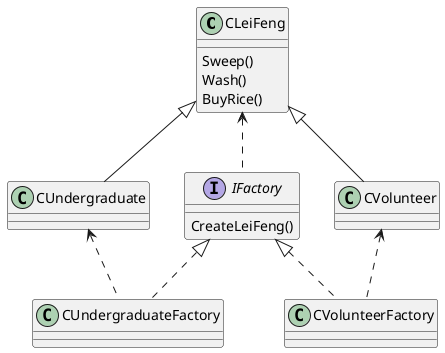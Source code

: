 @startuml

class CLeiFeng {
    Sweep()
    Wash()
    BuyRice()
}

Interface IFactory {
    CreateLeiFeng()
}

class CUndergraduateFactory {
}

class CUndergraduate {
}

class CVolunteerFactory {
}

class CVolunteer {
}

CLeiFeng <|-- CUndergraduate
CLeiFeng <|-- CVolunteer

IFactory <|.. CUndergraduateFactory
IFactory <|.. CVolunteerFactory

CLeiFeng <.. IFactory
CUndergraduate <.. CUndergraduateFactory
CVolunteer <.. CVolunteerFactory

@enduml